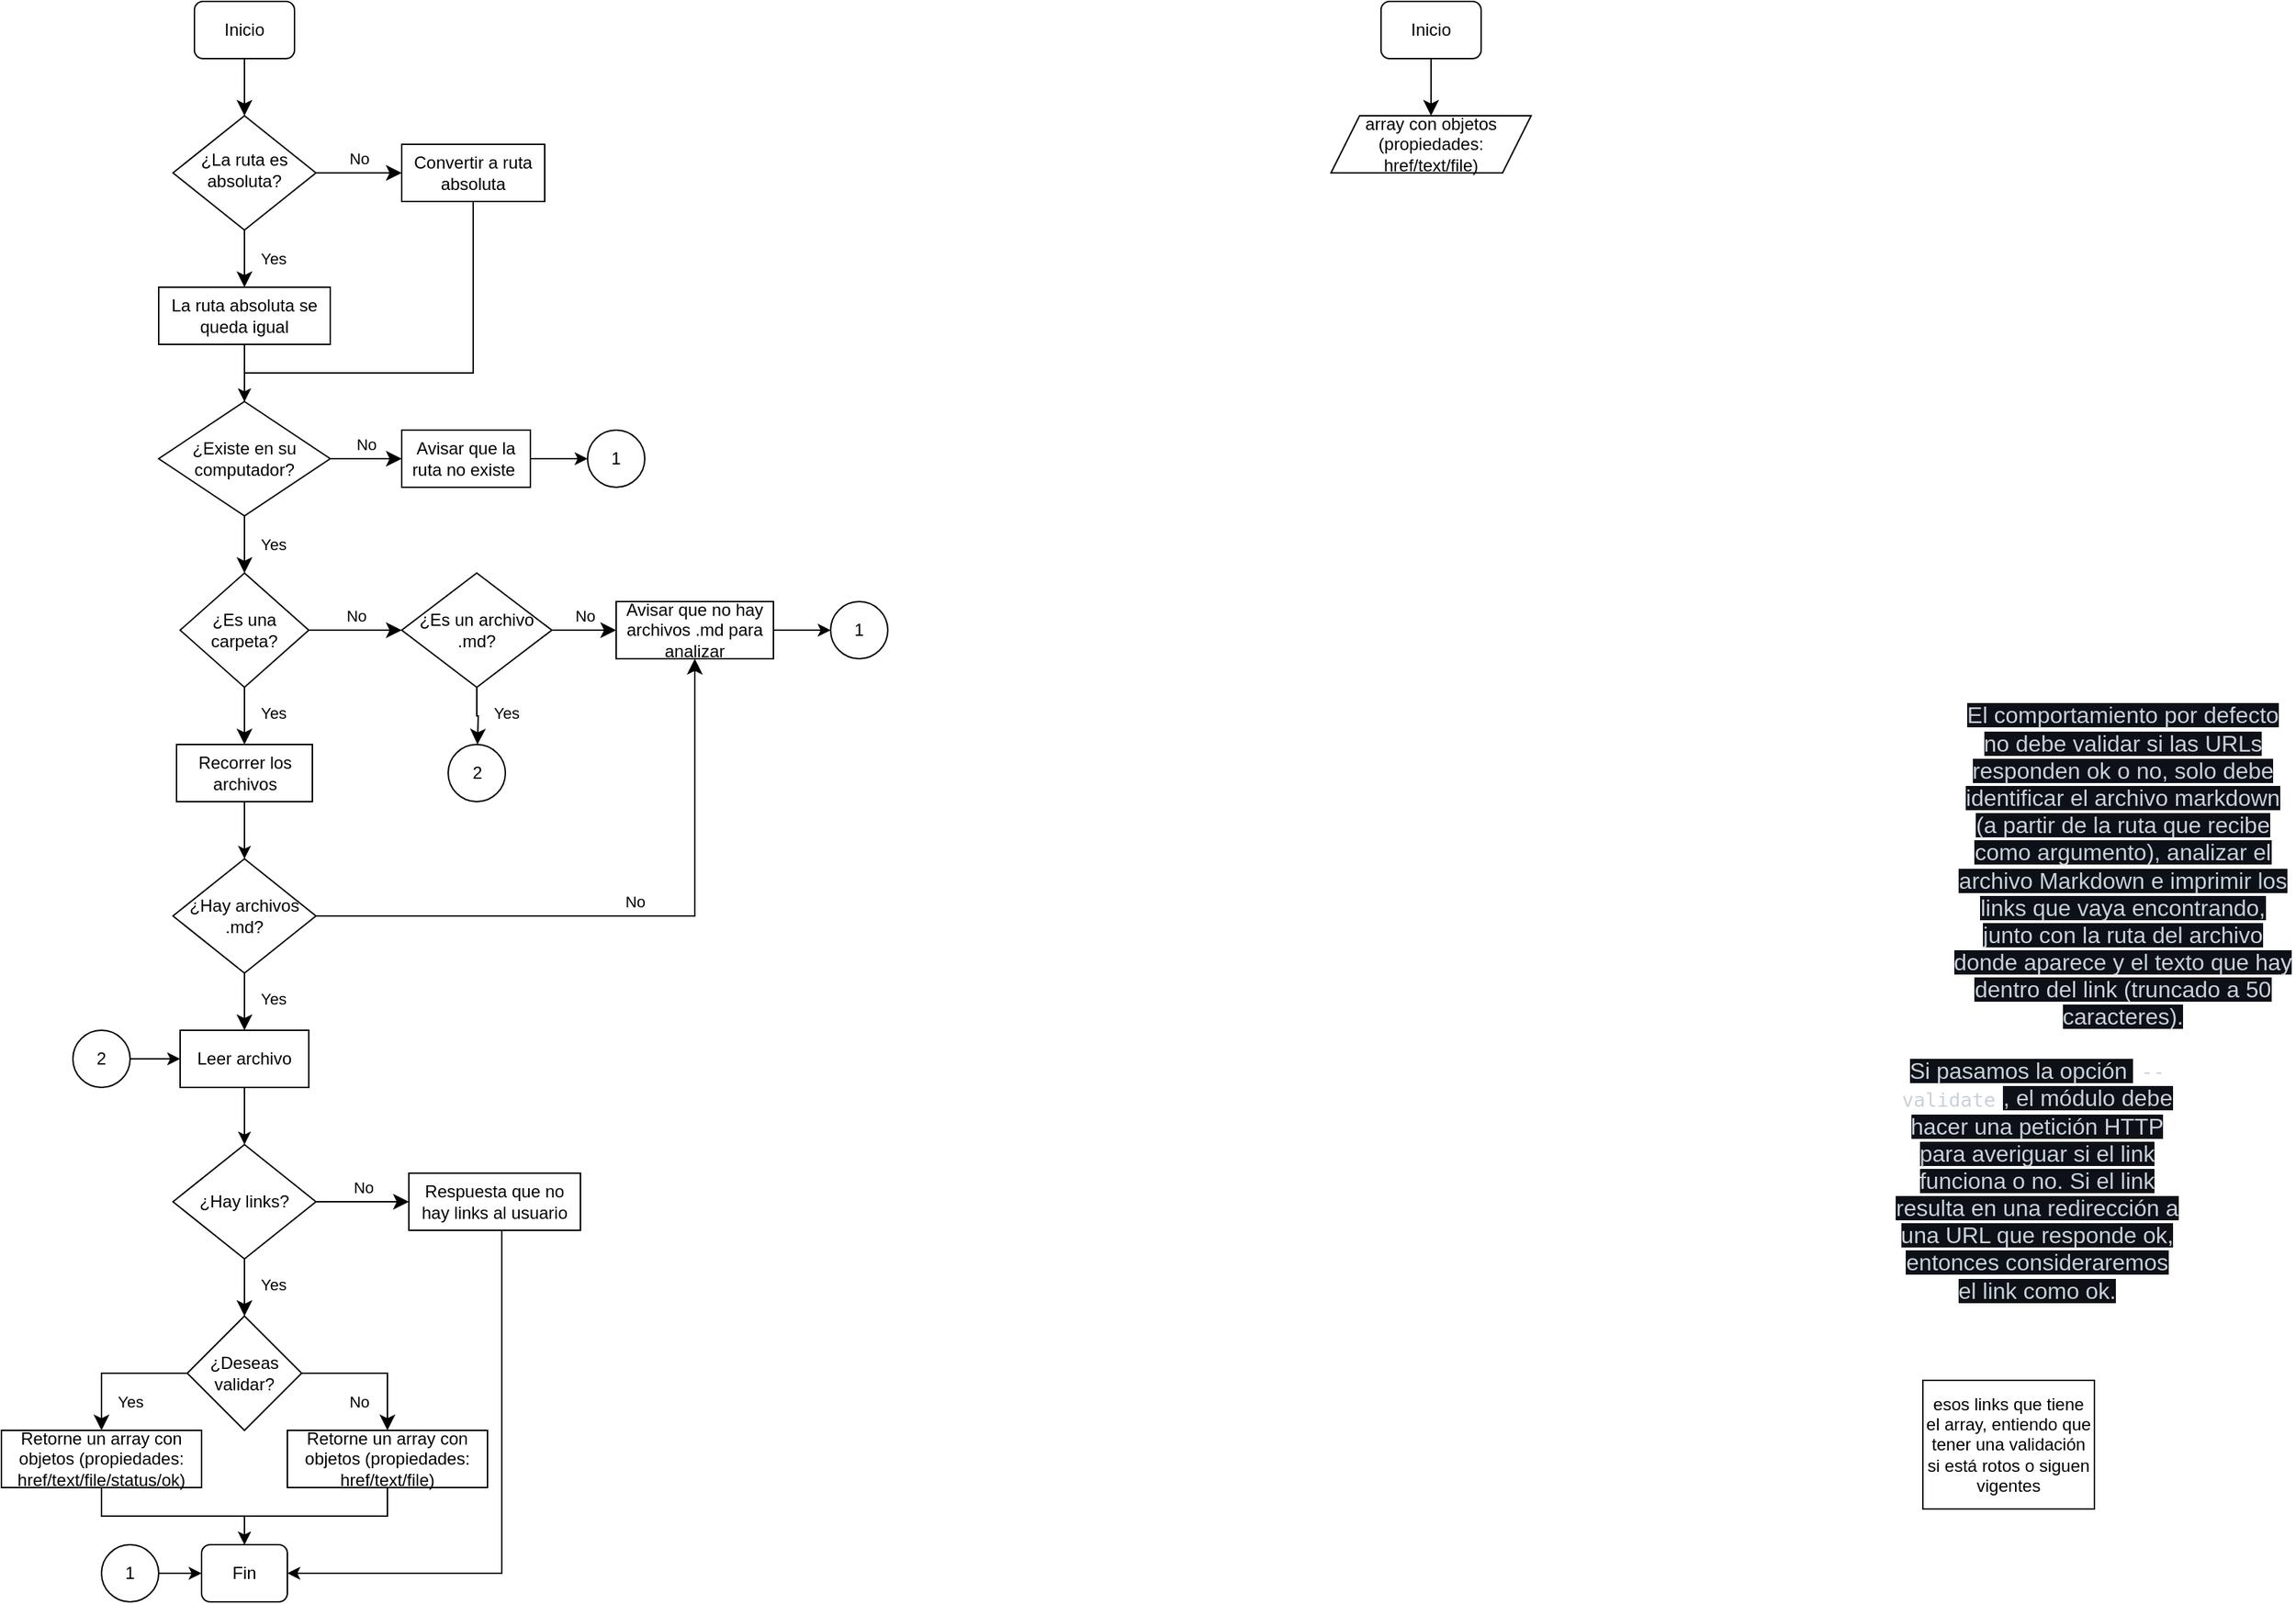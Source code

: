 <mxfile version="14.4.9" type="github">
  <diagram id="C5RBs43oDa-KdzZeNtuy" name="Page-1">
    <mxGraphModel dx="1038" dy="584" grid="1" gridSize="10" guides="1" tooltips="1" connect="1" arrows="1" fold="1" page="1" pageScale="1" pageWidth="827" pageHeight="1169" math="0" shadow="0">
      <root>
        <mxCell id="WIyWlLk6GJQsqaUBKTNV-0" />
        <mxCell id="WIyWlLk6GJQsqaUBKTNV-1" parent="WIyWlLk6GJQsqaUBKTNV-0" />
        <mxCell id="WIyWlLk6GJQsqaUBKTNV-2" value="" style="rounded=0;html=1;jettySize=auto;orthogonalLoop=1;fontSize=11;endArrow=classic;endFill=1;endSize=8;strokeWidth=1;shadow=0;labelBackgroundColor=none;edgeStyle=orthogonalEdgeStyle;" parent="WIyWlLk6GJQsqaUBKTNV-1" source="WIyWlLk6GJQsqaUBKTNV-3" target="WIyWlLk6GJQsqaUBKTNV-6" edge="1">
          <mxGeometry relative="1" as="geometry" />
        </mxCell>
        <mxCell id="WIyWlLk6GJQsqaUBKTNV-3" value="Inicio" style="rounded=1;whiteSpace=wrap;html=1;fontSize=12;glass=0;strokeWidth=1;shadow=0;" parent="WIyWlLk6GJQsqaUBKTNV-1" vertex="1">
          <mxGeometry x="185" y="40" width="70" height="40" as="geometry" />
        </mxCell>
        <mxCell id="WIyWlLk6GJQsqaUBKTNV-4" value="Yes" style="rounded=0;html=1;jettySize=auto;orthogonalLoop=1;fontSize=11;endArrow=classic;endFill=1;endSize=8;strokeWidth=1;shadow=0;labelBackgroundColor=none;edgeStyle=orthogonalEdgeStyle;entryX=0.5;entryY=0;entryDx=0;entryDy=0;" parent="WIyWlLk6GJQsqaUBKTNV-1" source="WIyWlLk6GJQsqaUBKTNV-6" target="BhRJRYYAKcvQ0J8DfjrN-0" edge="1">
          <mxGeometry y="20" relative="1" as="geometry">
            <mxPoint as="offset" />
            <mxPoint x="220" y="250" as="targetPoint" />
          </mxGeometry>
        </mxCell>
        <mxCell id="WIyWlLk6GJQsqaUBKTNV-5" value="No" style="edgeStyle=orthogonalEdgeStyle;rounded=0;html=1;jettySize=auto;orthogonalLoop=1;fontSize=11;endArrow=classic;endFill=1;endSize=8;strokeWidth=1;shadow=0;labelBackgroundColor=none;" parent="WIyWlLk6GJQsqaUBKTNV-1" source="WIyWlLk6GJQsqaUBKTNV-6" target="WIyWlLk6GJQsqaUBKTNV-7" edge="1">
          <mxGeometry y="10" relative="1" as="geometry">
            <mxPoint as="offset" />
          </mxGeometry>
        </mxCell>
        <mxCell id="WIyWlLk6GJQsqaUBKTNV-6" value="¿La ruta es absoluta?" style="rhombus;whiteSpace=wrap;html=1;shadow=0;fontFamily=Helvetica;fontSize=12;align=center;strokeWidth=1;spacing=6;spacingTop=-4;" parent="WIyWlLk6GJQsqaUBKTNV-1" vertex="1">
          <mxGeometry x="170" y="120" width="100" height="80" as="geometry" />
        </mxCell>
        <mxCell id="BhRJRYYAKcvQ0J8DfjrN-45" style="edgeStyle=orthogonalEdgeStyle;rounded=0;orthogonalLoop=1;jettySize=auto;html=1;entryX=0.5;entryY=0;entryDx=0;entryDy=0;endArrow=classic;endFill=1;" parent="WIyWlLk6GJQsqaUBKTNV-1" source="WIyWlLk6GJQsqaUBKTNV-7" target="BhRJRYYAKcvQ0J8DfjrN-1" edge="1">
          <mxGeometry relative="1" as="geometry">
            <Array as="points">
              <mxPoint x="380" y="300" />
              <mxPoint x="220" y="300" />
            </Array>
          </mxGeometry>
        </mxCell>
        <mxCell id="WIyWlLk6GJQsqaUBKTNV-7" value="Convertir a ruta absoluta" style="rounded=1;whiteSpace=wrap;html=1;fontSize=12;glass=0;strokeWidth=1;shadow=0;arcSize=0;" parent="WIyWlLk6GJQsqaUBKTNV-1" vertex="1">
          <mxGeometry x="330" y="140" width="100" height="40" as="geometry" />
        </mxCell>
        <mxCell id="WIyWlLk6GJQsqaUBKTNV-9" value="Yes" style="edgeStyle=orthogonalEdgeStyle;rounded=0;html=1;jettySize=auto;orthogonalLoop=1;fontSize=11;endArrow=classic;endFill=1;endSize=8;strokeWidth=1;shadow=0;labelBackgroundColor=none;exitX=0.5;exitY=1;exitDx=0;exitDy=0;entryX=0.5;entryY=0;entryDx=0;entryDy=0;" parent="WIyWlLk6GJQsqaUBKTNV-1" source="BhRJRYYAKcvQ0J8DfjrN-17" target="BhRJRYYAKcvQ0J8DfjrN-20" edge="1">
          <mxGeometry x="-0.111" y="20" relative="1" as="geometry">
            <mxPoint as="offset" />
            <mxPoint x="270" y="210" as="sourcePoint" />
            <mxPoint x="320" y="210" as="targetPoint" />
          </mxGeometry>
        </mxCell>
        <mxCell id="BhRJRYYAKcvQ0J8DfjrN-3" style="edgeStyle=orthogonalEdgeStyle;rounded=0;orthogonalLoop=1;jettySize=auto;html=1;exitX=0.5;exitY=1;exitDx=0;exitDy=0;entryX=0.5;entryY=0;entryDx=0;entryDy=0;endArrow=classic;endFill=1;" parent="WIyWlLk6GJQsqaUBKTNV-1" source="BhRJRYYAKcvQ0J8DfjrN-0" target="BhRJRYYAKcvQ0J8DfjrN-1" edge="1">
          <mxGeometry relative="1" as="geometry" />
        </mxCell>
        <mxCell id="BhRJRYYAKcvQ0J8DfjrN-0" value="La ruta absoluta se queda igual" style="rounded=1;whiteSpace=wrap;html=1;arcSize=0;" parent="WIyWlLk6GJQsqaUBKTNV-1" vertex="1">
          <mxGeometry x="160" y="240" width="120" height="40" as="geometry" />
        </mxCell>
        <mxCell id="BhRJRYYAKcvQ0J8DfjrN-1" value="¿Existe en su computador?" style="rhombus;whiteSpace=wrap;html=1;" parent="WIyWlLk6GJQsqaUBKTNV-1" vertex="1">
          <mxGeometry x="160" y="320" width="120" height="80" as="geometry" />
        </mxCell>
        <mxCell id="BhRJRYYAKcvQ0J8DfjrN-51" style="edgeStyle=orthogonalEdgeStyle;rounded=0;orthogonalLoop=1;jettySize=auto;html=1;exitX=1;exitY=0.5;exitDx=0;exitDy=0;entryX=0;entryY=0.5;entryDx=0;entryDy=0;endArrow=classic;endFill=1;" parent="WIyWlLk6GJQsqaUBKTNV-1" source="BhRJRYYAKcvQ0J8DfjrN-11" target="BhRJRYYAKcvQ0J8DfjrN-50" edge="1">
          <mxGeometry relative="1" as="geometry" />
        </mxCell>
        <mxCell id="BhRJRYYAKcvQ0J8DfjrN-11" value="Avisar que la ruta no existe&amp;nbsp;" style="whiteSpace=wrap;html=1;" parent="WIyWlLk6GJQsqaUBKTNV-1" vertex="1">
          <mxGeometry x="330" y="340" width="90" height="40" as="geometry" />
        </mxCell>
        <mxCell id="BhRJRYYAKcvQ0J8DfjrN-17" value="¿Hay archivos .md?" style="rhombus;whiteSpace=wrap;html=1;" parent="WIyWlLk6GJQsqaUBKTNV-1" vertex="1">
          <mxGeometry x="170" y="640" width="100" height="80" as="geometry" />
        </mxCell>
        <mxCell id="BhRJRYYAKcvQ0J8DfjrN-24" value="" style="edgeStyle=orthogonalEdgeStyle;rounded=0;orthogonalLoop=1;jettySize=auto;html=1;endArrow=classic;endFill=1;" parent="WIyWlLk6GJQsqaUBKTNV-1" source="BhRJRYYAKcvQ0J8DfjrN-20" target="BhRJRYYAKcvQ0J8DfjrN-46" edge="1">
          <mxGeometry relative="1" as="geometry">
            <mxPoint x="220" y="680" as="targetPoint" />
          </mxGeometry>
        </mxCell>
        <mxCell id="BhRJRYYAKcvQ0J8DfjrN-20" value="Leer archivo" style="whiteSpace=wrap;html=1;" parent="WIyWlLk6GJQsqaUBKTNV-1" vertex="1">
          <mxGeometry x="175" y="760" width="90" height="40" as="geometry" />
        </mxCell>
        <mxCell id="E7rHuDmB5QC5V3yIihRZ-7" style="edgeStyle=orthogonalEdgeStyle;rounded=0;orthogonalLoop=1;jettySize=auto;html=1;exitX=0.5;exitY=1;exitDx=0;exitDy=0;" parent="WIyWlLk6GJQsqaUBKTNV-1" source="BhRJRYYAKcvQ0J8DfjrN-25" target="BhRJRYYAKcvQ0J8DfjrN-38" edge="1">
          <mxGeometry relative="1" as="geometry" />
        </mxCell>
        <mxCell id="BhRJRYYAKcvQ0J8DfjrN-25" value="Retorne un array con objetos (propiedades: href/text/file)" style="whiteSpace=wrap;html=1;" parent="WIyWlLk6GJQsqaUBKTNV-1" vertex="1">
          <mxGeometry x="250" y="1040" width="140" height="40" as="geometry" />
        </mxCell>
        <mxCell id="BhRJRYYAKcvQ0J8DfjrN-43" style="edgeStyle=orthogonalEdgeStyle;rounded=0;orthogonalLoop=1;jettySize=auto;html=1;entryX=1;entryY=0.5;entryDx=0;entryDy=0;endArrow=classic;endFill=1;" parent="WIyWlLk6GJQsqaUBKTNV-1" source="BhRJRYYAKcvQ0J8DfjrN-32" target="BhRJRYYAKcvQ0J8DfjrN-38" edge="1">
          <mxGeometry relative="1" as="geometry">
            <Array as="points">
              <mxPoint x="400" y="1140" />
            </Array>
          </mxGeometry>
        </mxCell>
        <mxCell id="BhRJRYYAKcvQ0J8DfjrN-32" value="Respuesta que no hay links al usuario" style="whiteSpace=wrap;html=1;" parent="WIyWlLk6GJQsqaUBKTNV-1" vertex="1">
          <mxGeometry x="335" y="860" width="120" height="40" as="geometry" />
        </mxCell>
        <mxCell id="BhRJRYYAKcvQ0J8DfjrN-35" value="Yes" style="rounded=0;html=1;jettySize=auto;orthogonalLoop=1;fontSize=11;endArrow=classic;endFill=1;endSize=8;strokeWidth=1;shadow=0;labelBackgroundColor=none;edgeStyle=orthogonalEdgeStyle;exitX=0.5;exitY=1;exitDx=0;exitDy=0;entryX=0.5;entryY=0;entryDx=0;entryDy=0;" parent="WIyWlLk6GJQsqaUBKTNV-1" source="BhRJRYYAKcvQ0J8DfjrN-1" target="BhRJRYYAKcvQ0J8DfjrN-49" edge="1">
          <mxGeometry y="20" relative="1" as="geometry">
            <mxPoint as="offset" />
            <mxPoint x="230" y="220" as="sourcePoint" />
            <mxPoint x="230" y="260" as="targetPoint" />
          </mxGeometry>
        </mxCell>
        <mxCell id="BhRJRYYAKcvQ0J8DfjrN-36" value="No" style="edgeStyle=orthogonalEdgeStyle;rounded=0;html=1;jettySize=auto;orthogonalLoop=1;fontSize=11;endArrow=classic;endFill=1;endSize=8;strokeWidth=1;shadow=0;labelBackgroundColor=none;exitX=1;exitY=0.5;exitDx=0;exitDy=0;entryX=0;entryY=0.5;entryDx=0;entryDy=0;" parent="WIyWlLk6GJQsqaUBKTNV-1" source="BhRJRYYAKcvQ0J8DfjrN-1" target="BhRJRYYAKcvQ0J8DfjrN-11" edge="1">
          <mxGeometry y="10" relative="1" as="geometry">
            <mxPoint as="offset" />
            <mxPoint x="280" y="350" as="sourcePoint" />
            <mxPoint x="330" y="180" as="targetPoint" />
          </mxGeometry>
        </mxCell>
        <mxCell id="BhRJRYYAKcvQ0J8DfjrN-37" value="Yes" style="edgeStyle=orthogonalEdgeStyle;rounded=0;html=1;jettySize=auto;orthogonalLoop=1;fontSize=11;endArrow=classic;endFill=1;endSize=8;strokeWidth=1;shadow=0;labelBackgroundColor=none;" parent="WIyWlLk6GJQsqaUBKTNV-1" source="BhRJRYYAKcvQ0J8DfjrN-46" target="E7rHuDmB5QC5V3yIihRZ-3" edge="1">
          <mxGeometry x="-0.111" y="20" relative="1" as="geometry">
            <mxPoint as="offset" />
            <mxPoint x="220" y="950" as="sourcePoint" />
            <mxPoint x="220" y="960" as="targetPoint" />
          </mxGeometry>
        </mxCell>
        <mxCell id="BhRJRYYAKcvQ0J8DfjrN-38" value="Fin" style="rounded=1;whiteSpace=wrap;html=1;" parent="WIyWlLk6GJQsqaUBKTNV-1" vertex="1">
          <mxGeometry x="190" y="1120" width="60" height="40" as="geometry" />
        </mxCell>
        <mxCell id="BhRJRYYAKcvQ0J8DfjrN-41" value="No" style="edgeStyle=orthogonalEdgeStyle;rounded=0;html=1;jettySize=auto;orthogonalLoop=1;fontSize=11;endArrow=classic;endFill=1;endSize=8;strokeWidth=1;shadow=0;labelBackgroundColor=none;exitX=1;exitY=0.5;exitDx=0;exitDy=0;entryX=0;entryY=0.5;entryDx=0;entryDy=0;" parent="WIyWlLk6GJQsqaUBKTNV-1" source="BhRJRYYAKcvQ0J8DfjrN-46" target="BhRJRYYAKcvQ0J8DfjrN-32" edge="1">
          <mxGeometry y="10" relative="1" as="geometry">
            <mxPoint as="offset" />
            <mxPoint x="280" y="860" as="sourcePoint" />
            <mxPoint x="360" y="600" as="targetPoint" />
          </mxGeometry>
        </mxCell>
        <mxCell id="BhRJRYYAKcvQ0J8DfjrN-46" value="&lt;span&gt;¿Hay links?&lt;/span&gt;" style="rhombus;whiteSpace=wrap;html=1;" parent="WIyWlLk6GJQsqaUBKTNV-1" vertex="1">
          <mxGeometry x="170" y="840" width="100" height="80" as="geometry" />
        </mxCell>
        <mxCell id="BhRJRYYAKcvQ0J8DfjrN-47" value="esos links que tiene el array, entiendo que tener una validación si está rotos o siguen vigentes" style="whiteSpace=wrap;html=1;" parent="WIyWlLk6GJQsqaUBKTNV-1" vertex="1">
          <mxGeometry x="1394" y="1005" width="120" height="90" as="geometry" />
        </mxCell>
        <mxCell id="BhRJRYYAKcvQ0J8DfjrN-48" value="No" style="edgeStyle=orthogonalEdgeStyle;rounded=0;html=1;jettySize=auto;orthogonalLoop=1;fontSize=11;endArrow=classic;endFill=1;endSize=8;strokeWidth=1;shadow=0;labelBackgroundColor=none;exitX=1;exitY=0.5;exitDx=0;exitDy=0;entryX=0.5;entryY=1;entryDx=0;entryDy=0;" parent="WIyWlLk6GJQsqaUBKTNV-1" source="BhRJRYYAKcvQ0J8DfjrN-17" target="BhRJRYYAKcvQ0J8DfjrN-74" edge="1">
          <mxGeometry y="10" relative="1" as="geometry">
            <mxPoint as="offset" />
            <mxPoint x="290" y="290" as="sourcePoint" />
            <mxPoint x="330" y="680" as="targetPoint" />
          </mxGeometry>
        </mxCell>
        <mxCell id="BhRJRYYAKcvQ0J8DfjrN-49" value="¿Es una carpeta?" style="rhombus;whiteSpace=wrap;html=1;" parent="WIyWlLk6GJQsqaUBKTNV-1" vertex="1">
          <mxGeometry x="175" y="440" width="90" height="80" as="geometry" />
        </mxCell>
        <mxCell id="BhRJRYYAKcvQ0J8DfjrN-50" value="1" style="ellipse;whiteSpace=wrap;html=1;aspect=fixed;" parent="WIyWlLk6GJQsqaUBKTNV-1" vertex="1">
          <mxGeometry x="460" y="340" width="40" height="40" as="geometry" />
        </mxCell>
        <mxCell id="BhRJRYYAKcvQ0J8DfjrN-53" value="" style="edgeStyle=orthogonalEdgeStyle;rounded=0;orthogonalLoop=1;jettySize=auto;html=1;endArrow=classic;endFill=1;" parent="WIyWlLk6GJQsqaUBKTNV-1" source="BhRJRYYAKcvQ0J8DfjrN-52" target="BhRJRYYAKcvQ0J8DfjrN-38" edge="1">
          <mxGeometry relative="1" as="geometry" />
        </mxCell>
        <mxCell id="BhRJRYYAKcvQ0J8DfjrN-52" value="1" style="ellipse;whiteSpace=wrap;html=1;aspect=fixed;" parent="WIyWlLk6GJQsqaUBKTNV-1" vertex="1">
          <mxGeometry x="120" y="1120" width="40" height="40" as="geometry" />
        </mxCell>
        <mxCell id="BhRJRYYAKcvQ0J8DfjrN-61" style="edgeStyle=orthogonalEdgeStyle;rounded=0;orthogonalLoop=1;jettySize=auto;html=1;exitX=0.5;exitY=1;exitDx=0;exitDy=0;entryX=0.5;entryY=0;entryDx=0;entryDy=0;endArrow=classic;endFill=1;" parent="WIyWlLk6GJQsqaUBKTNV-1" source="BhRJRYYAKcvQ0J8DfjrN-54" target="BhRJRYYAKcvQ0J8DfjrN-17" edge="1">
          <mxGeometry relative="1" as="geometry" />
        </mxCell>
        <mxCell id="BhRJRYYAKcvQ0J8DfjrN-54" value="Recorrer los archivos" style="whiteSpace=wrap;html=1;rounded=0;" parent="WIyWlLk6GJQsqaUBKTNV-1" vertex="1">
          <mxGeometry x="172.5" y="560" width="95" height="40" as="geometry" />
        </mxCell>
        <mxCell id="BhRJRYYAKcvQ0J8DfjrN-59" value="Yes" style="edgeStyle=orthogonalEdgeStyle;rounded=0;html=1;jettySize=auto;orthogonalLoop=1;fontSize=11;endArrow=classic;endFill=1;endSize=8;strokeWidth=1;shadow=0;labelBackgroundColor=none;exitX=0.5;exitY=1;exitDx=0;exitDy=0;entryX=0.5;entryY=0;entryDx=0;entryDy=0;" parent="WIyWlLk6GJQsqaUBKTNV-1" source="BhRJRYYAKcvQ0J8DfjrN-49" target="BhRJRYYAKcvQ0J8DfjrN-54" edge="1">
          <mxGeometry x="-0.111" y="20" relative="1" as="geometry">
            <mxPoint as="offset" />
            <mxPoint x="230" y="530" as="sourcePoint" />
            <mxPoint x="230" y="570" as="targetPoint" />
          </mxGeometry>
        </mxCell>
        <mxCell id="BhRJRYYAKcvQ0J8DfjrN-63" value="¿Es un archivo .md?" style="rhombus;whiteSpace=wrap;html=1;" parent="WIyWlLk6GJQsqaUBKTNV-1" vertex="1">
          <mxGeometry x="330" y="440" width="105" height="80" as="geometry" />
        </mxCell>
        <mxCell id="BhRJRYYAKcvQ0J8DfjrN-65" value="No" style="edgeStyle=orthogonalEdgeStyle;rounded=0;html=1;jettySize=auto;orthogonalLoop=1;fontSize=11;endArrow=classic;endFill=1;endSize=8;strokeWidth=1;shadow=0;labelBackgroundColor=none;exitX=1;exitY=0.5;exitDx=0;exitDy=0;entryX=0;entryY=0.5;entryDx=0;entryDy=0;" parent="WIyWlLk6GJQsqaUBKTNV-1" source="BhRJRYYAKcvQ0J8DfjrN-49" target="BhRJRYYAKcvQ0J8DfjrN-63" edge="1">
          <mxGeometry y="10" relative="1" as="geometry">
            <mxPoint as="offset" />
            <mxPoint x="290" y="370" as="sourcePoint" />
            <mxPoint x="340" y="370" as="targetPoint" />
          </mxGeometry>
        </mxCell>
        <mxCell id="BhRJRYYAKcvQ0J8DfjrN-66" value="Yes" style="edgeStyle=orthogonalEdgeStyle;rounded=0;html=1;jettySize=auto;orthogonalLoop=1;fontSize=11;endArrow=classic;endFill=1;endSize=8;strokeWidth=1;shadow=0;labelBackgroundColor=none;exitX=0.5;exitY=1;exitDx=0;exitDy=0;" parent="WIyWlLk6GJQsqaUBKTNV-1" source="BhRJRYYAKcvQ0J8DfjrN-63" edge="1">
          <mxGeometry x="-0.111" y="20" relative="1" as="geometry">
            <mxPoint as="offset" />
            <mxPoint x="230" y="530" as="sourcePoint" />
            <mxPoint x="383" y="560" as="targetPoint" />
          </mxGeometry>
        </mxCell>
        <mxCell id="BhRJRYYAKcvQ0J8DfjrN-68" value="2" style="ellipse;whiteSpace=wrap;html=1;aspect=fixed;" parent="WIyWlLk6GJQsqaUBKTNV-1" vertex="1">
          <mxGeometry x="362.5" y="560" width="40" height="40" as="geometry" />
        </mxCell>
        <mxCell id="BhRJRYYAKcvQ0J8DfjrN-72" style="edgeStyle=orthogonalEdgeStyle;rounded=0;orthogonalLoop=1;jettySize=auto;html=1;exitX=1;exitY=0.5;exitDx=0;exitDy=0;entryX=0;entryY=0.5;entryDx=0;entryDy=0;endArrow=classic;endFill=1;" parent="WIyWlLk6GJQsqaUBKTNV-1" source="BhRJRYYAKcvQ0J8DfjrN-71" target="BhRJRYYAKcvQ0J8DfjrN-20" edge="1">
          <mxGeometry relative="1" as="geometry" />
        </mxCell>
        <mxCell id="BhRJRYYAKcvQ0J8DfjrN-71" value="2" style="ellipse;whiteSpace=wrap;html=1;aspect=fixed;" parent="WIyWlLk6GJQsqaUBKTNV-1" vertex="1">
          <mxGeometry x="100" y="760" width="40" height="40" as="geometry" />
        </mxCell>
        <mxCell id="BhRJRYYAKcvQ0J8DfjrN-73" value="No" style="edgeStyle=orthogonalEdgeStyle;rounded=0;html=1;jettySize=auto;orthogonalLoop=1;fontSize=11;endArrow=classic;endFill=1;endSize=8;strokeWidth=1;shadow=0;labelBackgroundColor=none;exitX=1;exitY=0.5;exitDx=0;exitDy=0;" parent="WIyWlLk6GJQsqaUBKTNV-1" source="BhRJRYYAKcvQ0J8DfjrN-63" target="BhRJRYYAKcvQ0J8DfjrN-74" edge="1">
          <mxGeometry y="10" relative="1" as="geometry">
            <mxPoint as="offset" />
            <mxPoint x="275" y="490" as="sourcePoint" />
            <mxPoint x="490" y="480" as="targetPoint" />
          </mxGeometry>
        </mxCell>
        <mxCell id="BhRJRYYAKcvQ0J8DfjrN-74" value="Avisar que no hay archivos .md para analizar" style="rounded=0;whiteSpace=wrap;html=1;" parent="WIyWlLk6GJQsqaUBKTNV-1" vertex="1">
          <mxGeometry x="480" y="460" width="110" height="40" as="geometry" />
        </mxCell>
        <mxCell id="BhRJRYYAKcvQ0J8DfjrN-75" style="edgeStyle=orthogonalEdgeStyle;rounded=0;orthogonalLoop=1;jettySize=auto;html=1;entryX=0;entryY=0.5;entryDx=0;entryDy=0;endArrow=classic;endFill=1;" parent="WIyWlLk6GJQsqaUBKTNV-1" source="BhRJRYYAKcvQ0J8DfjrN-74" target="BhRJRYYAKcvQ0J8DfjrN-76" edge="1">
          <mxGeometry relative="1" as="geometry">
            <mxPoint x="590" y="480" as="sourcePoint" />
          </mxGeometry>
        </mxCell>
        <mxCell id="BhRJRYYAKcvQ0J8DfjrN-76" value="1" style="ellipse;whiteSpace=wrap;html=1;aspect=fixed;" parent="WIyWlLk6GJQsqaUBKTNV-1" vertex="1">
          <mxGeometry x="630" y="460" width="40" height="40" as="geometry" />
        </mxCell>
        <mxCell id="BhRJRYYAKcvQ0J8DfjrN-77" value="&lt;span style=&quot;color: rgb(201 , 209 , 217) ; font-family: , &amp;#34;blinkmacsystemfont&amp;#34; , &amp;#34;segoe ui&amp;#34; , &amp;#34;helvetica&amp;#34; , &amp;#34;arial&amp;#34; , sans-serif , &amp;#34;apple color emoji&amp;#34; , &amp;#34;segoe ui emoji&amp;#34; ; font-size: 16px ; background-color: rgb(13 , 17 , 23)&quot;&gt;El comportamiento por defecto no debe validar si las URLs responden ok o no, solo debe identificar el archivo markdown (a partir de la ruta que recibe como argumento), analizar el archivo Markdown e imprimir los links que vaya encontrando, junto con la ruta del archivo donde aparece y el texto que hay dentro del link (truncado a 50 caracteres).&lt;/span&gt;" style="text;html=1;strokeColor=none;fillColor=none;align=center;verticalAlign=middle;whiteSpace=wrap;rounded=0;" parent="WIyWlLk6GJQsqaUBKTNV-1" vertex="1">
          <mxGeometry x="1414" y="520" width="240" height="250" as="geometry" />
        </mxCell>
        <mxCell id="BhRJRYYAKcvQ0J8DfjrN-78" value="&lt;span style=&quot;color: rgb(201 , 209 , 217) ; font-family: , &amp;#34;blinkmacsystemfont&amp;#34; , &amp;#34;segoe ui&amp;#34; , &amp;#34;helvetica&amp;#34; , &amp;#34;arial&amp;#34; , sans-serif , &amp;#34;apple color emoji&amp;#34; , &amp;#34;segoe ui emoji&amp;#34; ; font-size: 16px ; background-color: rgb(13 , 17 , 23)&quot;&gt;Si pasamos la opción&amp;nbsp;&lt;/span&gt;&lt;code style=&quot;box-sizing: border-box ; font-family: , &amp;#34;consolas&amp;#34; , &amp;#34;liberation mono&amp;#34; , &amp;#34;menlo&amp;#34; , monospace ; font-size: 13.6px ; padding: 0.2em 0.4em ; margin: 0px ; border-radius: 6px ; color: rgb(201 , 209 , 217)&quot;&gt;--validate&lt;/code&gt;&lt;span style=&quot;color: rgb(201 , 209 , 217) ; font-family: , &amp;#34;blinkmacsystemfont&amp;#34; , &amp;#34;segoe ui&amp;#34; , &amp;#34;helvetica&amp;#34; , &amp;#34;arial&amp;#34; , sans-serif , &amp;#34;apple color emoji&amp;#34; , &amp;#34;segoe ui emoji&amp;#34; ; font-size: 16px ; background-color: rgb(13 , 17 , 23)&quot;&gt;, el módulo debe hacer una petición HTTP para averiguar si el link funciona o no. Si el link resulta en una redirección a una URL que responde ok, entonces consideraremos el link como ok.&lt;/span&gt;" style="text;html=1;strokeColor=none;fillColor=none;align=center;verticalAlign=middle;whiteSpace=wrap;rounded=0;" parent="WIyWlLk6GJQsqaUBKTNV-1" vertex="1">
          <mxGeometry x="1374" y="790" width="200" height="150" as="geometry" />
        </mxCell>
        <mxCell id="E7rHuDmB5QC5V3yIihRZ-2" value="Yes" style="edgeStyle=orthogonalEdgeStyle;rounded=0;html=1;jettySize=auto;orthogonalLoop=1;fontSize=11;endArrow=classic;endFill=1;endSize=8;strokeWidth=1;shadow=0;labelBackgroundColor=none;exitX=0;exitY=0.5;exitDx=0;exitDy=0;entryX=0.5;entryY=0;entryDx=0;entryDy=0;" parent="WIyWlLk6GJQsqaUBKTNV-1" source="E7rHuDmB5QC5V3yIihRZ-3" target="E7rHuDmB5QC5V3yIihRZ-4" edge="1">
          <mxGeometry x="0.6" y="20" relative="1" as="geometry">
            <mxPoint as="offset" />
            <mxPoint x="284" y="968" as="sourcePoint" />
            <mxPoint x="320" y="1030" as="targetPoint" />
          </mxGeometry>
        </mxCell>
        <mxCell id="E7rHuDmB5QC5V3yIihRZ-3" value="¿Deseas validar?" style="rhombus;whiteSpace=wrap;html=1;" parent="WIyWlLk6GJQsqaUBKTNV-1" vertex="1">
          <mxGeometry x="180" y="960" width="80" height="80" as="geometry" />
        </mxCell>
        <mxCell id="E7rHuDmB5QC5V3yIihRZ-6" style="edgeStyle=orthogonalEdgeStyle;rounded=0;orthogonalLoop=1;jettySize=auto;html=1;entryX=0.5;entryY=0;entryDx=0;entryDy=0;" parent="WIyWlLk6GJQsqaUBKTNV-1" source="E7rHuDmB5QC5V3yIihRZ-4" target="BhRJRYYAKcvQ0J8DfjrN-38" edge="1">
          <mxGeometry relative="1" as="geometry" />
        </mxCell>
        <mxCell id="E7rHuDmB5QC5V3yIihRZ-4" value="Retorne un array con objetos (propiedades: href/text/file/status/ok)" style="whiteSpace=wrap;html=1;" parent="WIyWlLk6GJQsqaUBKTNV-1" vertex="1">
          <mxGeometry x="50" y="1040" width="140" height="40" as="geometry" />
        </mxCell>
        <mxCell id="E7rHuDmB5QC5V3yIihRZ-5" value="No" style="edgeStyle=orthogonalEdgeStyle;rounded=0;html=1;jettySize=auto;orthogonalLoop=1;fontSize=11;endArrow=classic;endFill=1;endSize=8;strokeWidth=1;shadow=0;labelBackgroundColor=none;exitX=1;exitY=0.5;exitDx=0;exitDy=0;entryX=0.5;entryY=0;entryDx=0;entryDy=0;" parent="WIyWlLk6GJQsqaUBKTNV-1" source="E7rHuDmB5QC5V3yIihRZ-3" target="BhRJRYYAKcvQ0J8DfjrN-25" edge="1">
          <mxGeometry x="0.6" y="-20" relative="1" as="geometry">
            <mxPoint as="offset" />
            <mxPoint x="280" y="890" as="sourcePoint" />
            <mxPoint x="345" y="890" as="targetPoint" />
          </mxGeometry>
        </mxCell>
        <mxCell id="UaQLiQTWVnESVtSh35xe-2" value="Inicio" style="rounded=1;whiteSpace=wrap;html=1;fontSize=12;glass=0;strokeWidth=1;shadow=0;" vertex="1" parent="WIyWlLk6GJQsqaUBKTNV-1">
          <mxGeometry x="1015" y="40" width="70" height="40" as="geometry" />
        </mxCell>
        <mxCell id="UaQLiQTWVnESVtSh35xe-3" value="" style="rounded=0;html=1;jettySize=auto;orthogonalLoop=1;fontSize=11;endArrow=classic;endFill=1;endSize=8;strokeWidth=1;shadow=0;labelBackgroundColor=none;edgeStyle=orthogonalEdgeStyle;exitX=0.5;exitY=1;exitDx=0;exitDy=0;" edge="1" parent="WIyWlLk6GJQsqaUBKTNV-1" source="UaQLiQTWVnESVtSh35xe-2" target="UaQLiQTWVnESVtSh35xe-4">
          <mxGeometry relative="1" as="geometry">
            <mxPoint x="860" y="50" as="sourcePoint" />
            <mxPoint x="230" y="130" as="targetPoint" />
          </mxGeometry>
        </mxCell>
        <mxCell id="UaQLiQTWVnESVtSh35xe-4" value="&lt;span&gt;array con objetos (propiedades: href/text/file)&lt;/span&gt;" style="shape=parallelogram;perimeter=parallelogramPerimeter;whiteSpace=wrap;html=1;fixedSize=1;" vertex="1" parent="WIyWlLk6GJQsqaUBKTNV-1">
          <mxGeometry x="980" y="120" width="140" height="40" as="geometry" />
        </mxCell>
      </root>
    </mxGraphModel>
  </diagram>
</mxfile>
